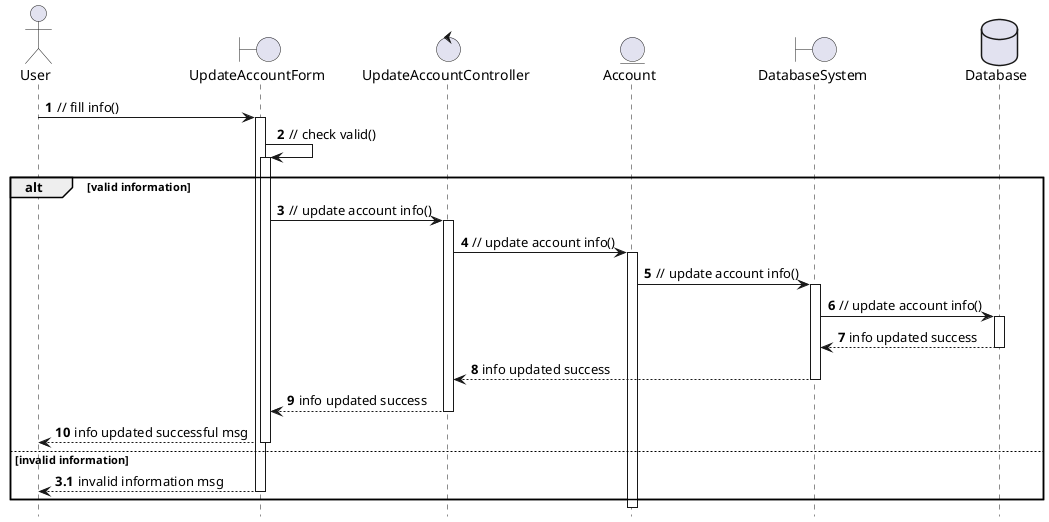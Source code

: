 @startuml Update Account Information
hide footbox
actor "User" as Users
boundary "UpdateAccountForm" as UpdateAccountBoundary
control "UpdateAccountController" as AccountController
entity "Account" as AccountEntity
boundary "DatabaseSystem" as DatabaseBoundary
database "Database" as DatabaseActor

autonumber
autoactivate on
Users -> UpdateAccountBoundary: // fill info()

UpdateAccountBoundary -> UpdateAccountBoundary: // check valid()

alt valid information

    UpdateAccountBoundary -> AccountController: // update account info()
    AccountController -> AccountEntity: // update account info()
    AccountEntity -> DatabaseBoundary: // update account info()
    DatabaseBoundary -> DatabaseActor: // update account info()

    DatabaseActor --> DatabaseBoundary: info updated success
    DatabaseBoundary --> AccountController: info updated success
    AccountController --> UpdateAccountBoundary: info updated success
    UpdateAccountBoundary --> Users: info updated successful msg

else invalid information
    
    autonumber 3.1
    UpdateAccountBoundary --> Users: invalid information msg

end
@enduml